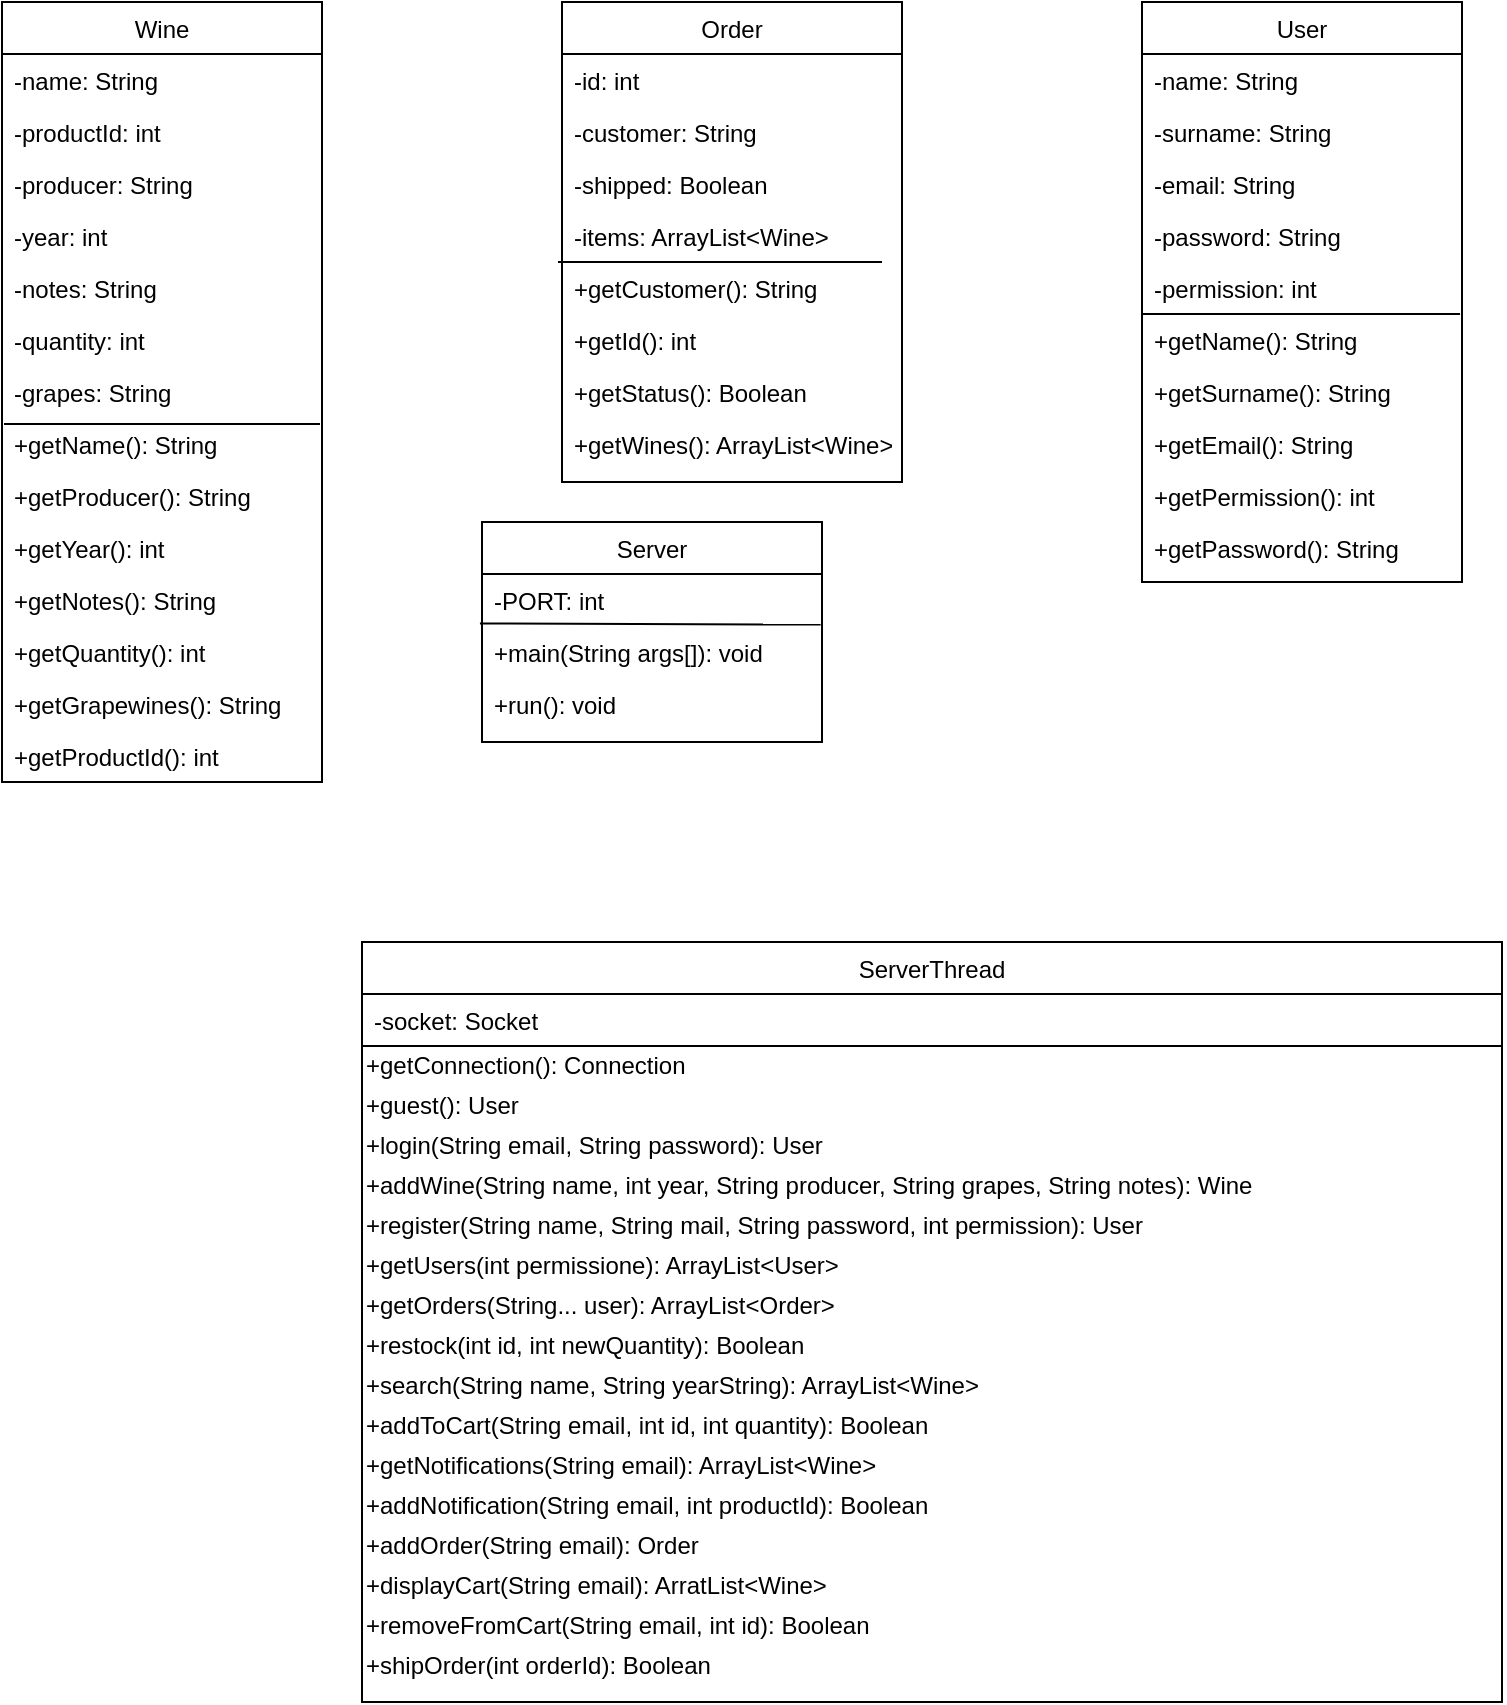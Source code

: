 <mxfile version="14.0.1" type="github">
  <diagram id="C5RBs43oDa-KdzZeNtuy" name="Page-1">
    <mxGraphModel dx="813" dy="1623" grid="1" gridSize="10" guides="1" tooltips="1" connect="1" arrows="1" fold="1" page="1" pageScale="1" pageWidth="827" pageHeight="1169" math="0" shadow="0">
      <root>
        <mxCell id="WIyWlLk6GJQsqaUBKTNV-0" />
        <mxCell id="WIyWlLk6GJQsqaUBKTNV-1" parent="WIyWlLk6GJQsqaUBKTNV-0" />
        <mxCell id="zkfFHV4jXpPFQw0GAbJ--6" value="Order" style="swimlane;fontStyle=0;align=center;verticalAlign=top;childLayout=stackLayout;horizontal=1;startSize=26;horizontalStack=0;resizeParent=1;resizeLast=0;collapsible=1;marginBottom=0;rounded=0;shadow=0;strokeWidth=1;" parent="WIyWlLk6GJQsqaUBKTNV-1" vertex="1">
          <mxGeometry x="320" y="-1120" width="170" height="240" as="geometry">
            <mxRectangle x="130" y="380" width="160" height="26" as="alternateBounds" />
          </mxGeometry>
        </mxCell>
        <mxCell id="zkfFHV4jXpPFQw0GAbJ--7" value="-id: int" style="text;align=left;verticalAlign=top;spacingLeft=4;spacingRight=4;overflow=hidden;rotatable=0;points=[[0,0.5],[1,0.5]];portConstraint=eastwest;" parent="zkfFHV4jXpPFQw0GAbJ--6" vertex="1">
          <mxGeometry y="26" width="170" height="26" as="geometry" />
        </mxCell>
        <mxCell id="zkfFHV4jXpPFQw0GAbJ--8" value="-customer: String" style="text;align=left;verticalAlign=top;spacingLeft=4;spacingRight=4;overflow=hidden;rotatable=0;points=[[0,0.5],[1,0.5]];portConstraint=eastwest;rounded=0;shadow=0;html=0;" parent="zkfFHV4jXpPFQw0GAbJ--6" vertex="1">
          <mxGeometry y="52" width="170" height="26" as="geometry" />
        </mxCell>
        <mxCell id="KHxgYw2skOJuKb-MiLeZ-36" value="-shipped: Boolean" style="text;align=left;verticalAlign=top;spacingLeft=4;spacingRight=4;overflow=hidden;rotatable=0;points=[[0,0.5],[1,0.5]];portConstraint=eastwest;rounded=0;shadow=0;html=0;" vertex="1" parent="zkfFHV4jXpPFQw0GAbJ--6">
          <mxGeometry y="78" width="170" height="26" as="geometry" />
        </mxCell>
        <mxCell id="KHxgYw2skOJuKb-MiLeZ-37" value="-items: ArrayList&lt;Wine&gt;" style="text;align=left;verticalAlign=top;spacingLeft=4;spacingRight=4;overflow=hidden;rotatable=0;points=[[0,0.5],[1,0.5]];portConstraint=eastwest;rounded=0;shadow=0;html=0;" vertex="1" parent="zkfFHV4jXpPFQw0GAbJ--6">
          <mxGeometry y="104" width="170" height="26" as="geometry" />
        </mxCell>
        <mxCell id="KHxgYw2skOJuKb-MiLeZ-39" value="" style="endArrow=none;html=1;" edge="1" parent="zkfFHV4jXpPFQw0GAbJ--6">
          <mxGeometry width="50" height="50" relative="1" as="geometry">
            <mxPoint x="-2" y="130" as="sourcePoint" />
            <mxPoint x="160" y="130" as="targetPoint" />
          </mxGeometry>
        </mxCell>
        <mxCell id="KHxgYw2skOJuKb-MiLeZ-44" value="+getCustomer(): String" style="text;align=left;verticalAlign=top;spacingLeft=4;spacingRight=4;overflow=hidden;rotatable=0;points=[[0,0.5],[1,0.5]];portConstraint=eastwest;rounded=0;shadow=0;html=0;" vertex="1" parent="zkfFHV4jXpPFQw0GAbJ--6">
          <mxGeometry y="130" width="170" height="26" as="geometry" />
        </mxCell>
        <mxCell id="KHxgYw2skOJuKb-MiLeZ-42" value="+getId(): int" style="text;align=left;verticalAlign=top;spacingLeft=4;spacingRight=4;overflow=hidden;rotatable=0;points=[[0,0.5],[1,0.5]];portConstraint=eastwest;rounded=0;shadow=0;html=0;" vertex="1" parent="zkfFHV4jXpPFQw0GAbJ--6">
          <mxGeometry y="156" width="170" height="26" as="geometry" />
        </mxCell>
        <mxCell id="KHxgYw2skOJuKb-MiLeZ-43" value="+getStatus(): Boolean" style="text;align=left;verticalAlign=top;spacingLeft=4;spacingRight=4;overflow=hidden;rotatable=0;points=[[0,0.5],[1,0.5]];portConstraint=eastwest;rounded=0;shadow=0;html=0;" vertex="1" parent="zkfFHV4jXpPFQw0GAbJ--6">
          <mxGeometry y="182" width="170" height="26" as="geometry" />
        </mxCell>
        <mxCell id="KHxgYw2skOJuKb-MiLeZ-41" value="+getWines(): ArrayList&lt;Wine&gt;" style="text;align=left;verticalAlign=top;spacingLeft=4;spacingRight=4;overflow=hidden;rotatable=0;points=[[0,0.5],[1,0.5]];portConstraint=eastwest;rounded=0;shadow=0;html=0;" vertex="1" parent="zkfFHV4jXpPFQw0GAbJ--6">
          <mxGeometry y="208" width="170" height="26" as="geometry" />
        </mxCell>
        <mxCell id="zkfFHV4jXpPFQw0GAbJ--17" value="Wine" style="swimlane;fontStyle=0;align=center;verticalAlign=top;childLayout=stackLayout;horizontal=1;startSize=26;horizontalStack=0;resizeParent=1;resizeLast=0;collapsible=1;marginBottom=0;rounded=0;shadow=0;strokeWidth=1;" parent="WIyWlLk6GJQsqaUBKTNV-1" vertex="1">
          <mxGeometry x="40" y="-1120" width="160" height="390" as="geometry">
            <mxRectangle x="550" y="140" width="160" height="26" as="alternateBounds" />
          </mxGeometry>
        </mxCell>
        <mxCell id="zkfFHV4jXpPFQw0GAbJ--18" value="-name: String" style="text;align=left;verticalAlign=top;spacingLeft=4;spacingRight=4;overflow=hidden;rotatable=0;points=[[0,0.5],[1,0.5]];portConstraint=eastwest;" parent="zkfFHV4jXpPFQw0GAbJ--17" vertex="1">
          <mxGeometry y="26" width="160" height="26" as="geometry" />
        </mxCell>
        <mxCell id="zkfFHV4jXpPFQw0GAbJ--19" value="-productId: int" style="text;align=left;verticalAlign=top;spacingLeft=4;spacingRight=4;overflow=hidden;rotatable=0;points=[[0,0.5],[1,0.5]];portConstraint=eastwest;rounded=0;shadow=0;html=0;" parent="zkfFHV4jXpPFQw0GAbJ--17" vertex="1">
          <mxGeometry y="52" width="160" height="26" as="geometry" />
        </mxCell>
        <mxCell id="zkfFHV4jXpPFQw0GAbJ--20" value="-producer: String" style="text;align=left;verticalAlign=top;spacingLeft=4;spacingRight=4;overflow=hidden;rotatable=0;points=[[0,0.5],[1,0.5]];portConstraint=eastwest;rounded=0;shadow=0;html=0;" parent="zkfFHV4jXpPFQw0GAbJ--17" vertex="1">
          <mxGeometry y="78" width="160" height="26" as="geometry" />
        </mxCell>
        <mxCell id="zkfFHV4jXpPFQw0GAbJ--21" value="-year: int" style="text;align=left;verticalAlign=top;spacingLeft=4;spacingRight=4;overflow=hidden;rotatable=0;points=[[0,0.5],[1,0.5]];portConstraint=eastwest;rounded=0;shadow=0;html=0;" parent="zkfFHV4jXpPFQw0GAbJ--17" vertex="1">
          <mxGeometry y="104" width="160" height="26" as="geometry" />
        </mxCell>
        <mxCell id="zkfFHV4jXpPFQw0GAbJ--22" value="-notes: String" style="text;align=left;verticalAlign=top;spacingLeft=4;spacingRight=4;overflow=hidden;rotatable=0;points=[[0,0.5],[1,0.5]];portConstraint=eastwest;rounded=0;shadow=0;html=0;" parent="zkfFHV4jXpPFQw0GAbJ--17" vertex="1">
          <mxGeometry y="130" width="160" height="26" as="geometry" />
        </mxCell>
        <mxCell id="KHxgYw2skOJuKb-MiLeZ-4" value="-quantity: int" style="text;align=left;verticalAlign=top;spacingLeft=4;spacingRight=4;overflow=hidden;rotatable=0;points=[[0,0.5],[1,0.5]];portConstraint=eastwest;rounded=0;shadow=0;html=0;" vertex="1" parent="zkfFHV4jXpPFQw0GAbJ--17">
          <mxGeometry y="156" width="160" height="26" as="geometry" />
        </mxCell>
        <mxCell id="KHxgYw2skOJuKb-MiLeZ-5" value="-grapes: String" style="text;align=left;verticalAlign=top;spacingLeft=4;spacingRight=4;overflow=hidden;rotatable=0;points=[[0,0.5],[1,0.5]];portConstraint=eastwest;rounded=0;shadow=0;html=0;" vertex="1" parent="zkfFHV4jXpPFQw0GAbJ--17">
          <mxGeometry y="182" width="160" height="26" as="geometry" />
        </mxCell>
        <mxCell id="KHxgYw2skOJuKb-MiLeZ-6" value="" style="endArrow=none;html=1;" edge="1" parent="zkfFHV4jXpPFQw0GAbJ--17">
          <mxGeometry width="50" height="50" relative="1" as="geometry">
            <mxPoint x="1" y="211" as="sourcePoint" />
            <mxPoint x="159" y="211" as="targetPoint" />
          </mxGeometry>
        </mxCell>
        <mxCell id="KHxgYw2skOJuKb-MiLeZ-7" value="+getName(): String" style="text;align=left;verticalAlign=top;spacingLeft=4;spacingRight=4;overflow=hidden;rotatable=0;points=[[0,0.5],[1,0.5]];portConstraint=eastwest;rounded=0;shadow=0;html=0;" vertex="1" parent="zkfFHV4jXpPFQw0GAbJ--17">
          <mxGeometry y="208" width="160" height="26" as="geometry" />
        </mxCell>
        <mxCell id="KHxgYw2skOJuKb-MiLeZ-8" value="+getProducer(): String" style="text;align=left;verticalAlign=top;spacingLeft=4;spacingRight=4;overflow=hidden;rotatable=0;points=[[0,0.5],[1,0.5]];portConstraint=eastwest;rounded=0;shadow=0;html=0;" vertex="1" parent="zkfFHV4jXpPFQw0GAbJ--17">
          <mxGeometry y="234" width="160" height="26" as="geometry" />
        </mxCell>
        <mxCell id="KHxgYw2skOJuKb-MiLeZ-10" value="+getYear(): int" style="text;align=left;verticalAlign=top;spacingLeft=4;spacingRight=4;overflow=hidden;rotatable=0;points=[[0,0.5],[1,0.5]];portConstraint=eastwest;rounded=0;shadow=0;html=0;" vertex="1" parent="zkfFHV4jXpPFQw0GAbJ--17">
          <mxGeometry y="260" width="160" height="26" as="geometry" />
        </mxCell>
        <mxCell id="KHxgYw2skOJuKb-MiLeZ-9" value="+getNotes(): String" style="text;align=left;verticalAlign=top;spacingLeft=4;spacingRight=4;overflow=hidden;rotatable=0;points=[[0,0.5],[1,0.5]];portConstraint=eastwest;rounded=0;shadow=0;html=0;" vertex="1" parent="zkfFHV4jXpPFQw0GAbJ--17">
          <mxGeometry y="286" width="160" height="26" as="geometry" />
        </mxCell>
        <mxCell id="KHxgYw2skOJuKb-MiLeZ-12" value="+getQuantity(): int" style="text;align=left;verticalAlign=top;spacingLeft=4;spacingRight=4;overflow=hidden;rotatable=0;points=[[0,0.5],[1,0.5]];portConstraint=eastwest;rounded=0;shadow=0;html=0;" vertex="1" parent="zkfFHV4jXpPFQw0GAbJ--17">
          <mxGeometry y="312" width="160" height="26" as="geometry" />
        </mxCell>
        <mxCell id="KHxgYw2skOJuKb-MiLeZ-11" value="+getGrapewines(): String" style="text;align=left;verticalAlign=top;spacingLeft=4;spacingRight=4;overflow=hidden;rotatable=0;points=[[0,0.5],[1,0.5]];portConstraint=eastwest;rounded=0;shadow=0;html=0;" vertex="1" parent="zkfFHV4jXpPFQw0GAbJ--17">
          <mxGeometry y="338" width="160" height="26" as="geometry" />
        </mxCell>
        <mxCell id="KHxgYw2skOJuKb-MiLeZ-13" value="+getProductId(): int" style="text;align=left;verticalAlign=top;spacingLeft=4;spacingRight=4;overflow=hidden;rotatable=0;points=[[0,0.5],[1,0.5]];portConstraint=eastwest;rounded=0;shadow=0;html=0;" vertex="1" parent="zkfFHV4jXpPFQw0GAbJ--17">
          <mxGeometry y="364" width="160" height="26" as="geometry" />
        </mxCell>
        <mxCell id="KHxgYw2skOJuKb-MiLeZ-16" value="User" style="swimlane;fontStyle=0;align=center;verticalAlign=top;childLayout=stackLayout;horizontal=1;startSize=26;horizontalStack=0;resizeParent=1;resizeLast=0;collapsible=1;marginBottom=0;rounded=0;shadow=0;strokeWidth=1;" vertex="1" parent="WIyWlLk6GJQsqaUBKTNV-1">
          <mxGeometry x="610" y="-1120" width="160" height="290" as="geometry">
            <mxRectangle x="550" y="140" width="160" height="26" as="alternateBounds" />
          </mxGeometry>
        </mxCell>
        <mxCell id="KHxgYw2skOJuKb-MiLeZ-17" value="-name: String" style="text;align=left;verticalAlign=top;spacingLeft=4;spacingRight=4;overflow=hidden;rotatable=0;points=[[0,0.5],[1,0.5]];portConstraint=eastwest;" vertex="1" parent="KHxgYw2skOJuKb-MiLeZ-16">
          <mxGeometry y="26" width="160" height="26" as="geometry" />
        </mxCell>
        <mxCell id="KHxgYw2skOJuKb-MiLeZ-18" value="-surname: String" style="text;align=left;verticalAlign=top;spacingLeft=4;spacingRight=4;overflow=hidden;rotatable=0;points=[[0,0.5],[1,0.5]];portConstraint=eastwest;rounded=0;shadow=0;html=0;" vertex="1" parent="KHxgYw2skOJuKb-MiLeZ-16">
          <mxGeometry y="52" width="160" height="26" as="geometry" />
        </mxCell>
        <mxCell id="KHxgYw2skOJuKb-MiLeZ-19" value="-email: String" style="text;align=left;verticalAlign=top;spacingLeft=4;spacingRight=4;overflow=hidden;rotatable=0;points=[[0,0.5],[1,0.5]];portConstraint=eastwest;rounded=0;shadow=0;html=0;" vertex="1" parent="KHxgYw2skOJuKb-MiLeZ-16">
          <mxGeometry y="78" width="160" height="26" as="geometry" />
        </mxCell>
        <mxCell id="KHxgYw2skOJuKb-MiLeZ-20" value="-password: String" style="text;align=left;verticalAlign=top;spacingLeft=4;spacingRight=4;overflow=hidden;rotatable=0;points=[[0,0.5],[1,0.5]];portConstraint=eastwest;rounded=0;shadow=0;html=0;" vertex="1" parent="KHxgYw2skOJuKb-MiLeZ-16">
          <mxGeometry y="104" width="160" height="26" as="geometry" />
        </mxCell>
        <mxCell id="KHxgYw2skOJuKb-MiLeZ-32" value="" style="endArrow=none;html=1;entryX=0.994;entryY=0;entryDx=0;entryDy=0;entryPerimeter=0;" edge="1" parent="KHxgYw2skOJuKb-MiLeZ-16" target="KHxgYw2skOJuKb-MiLeZ-25">
          <mxGeometry width="50" height="50" relative="1" as="geometry">
            <mxPoint y="156" as="sourcePoint" />
            <mxPoint x="50" y="106" as="targetPoint" />
          </mxGeometry>
        </mxCell>
        <mxCell id="KHxgYw2skOJuKb-MiLeZ-21" value="-permission: int" style="text;align=left;verticalAlign=top;spacingLeft=4;spacingRight=4;overflow=hidden;rotatable=0;points=[[0,0.5],[1,0.5]];portConstraint=eastwest;rounded=0;shadow=0;html=0;" vertex="1" parent="KHxgYw2skOJuKb-MiLeZ-16">
          <mxGeometry y="130" width="160" height="26" as="geometry" />
        </mxCell>
        <mxCell id="KHxgYw2skOJuKb-MiLeZ-25" value="+getName(): String" style="text;align=left;verticalAlign=top;spacingLeft=4;spacingRight=4;overflow=hidden;rotatable=0;points=[[0,0.5],[1,0.5]];portConstraint=eastwest;rounded=0;shadow=0;html=0;" vertex="1" parent="KHxgYw2skOJuKb-MiLeZ-16">
          <mxGeometry y="156" width="160" height="26" as="geometry" />
        </mxCell>
        <mxCell id="KHxgYw2skOJuKb-MiLeZ-28" value="+getSurname(): String" style="text;align=left;verticalAlign=top;spacingLeft=4;spacingRight=4;overflow=hidden;rotatable=0;points=[[0,0.5],[1,0.5]];portConstraint=eastwest;rounded=0;shadow=0;html=0;" vertex="1" parent="KHxgYw2skOJuKb-MiLeZ-16">
          <mxGeometry y="182" width="160" height="26" as="geometry" />
        </mxCell>
        <mxCell id="KHxgYw2skOJuKb-MiLeZ-35" value="+getEmail(): String" style="text;align=left;verticalAlign=top;spacingLeft=4;spacingRight=4;overflow=hidden;rotatable=0;points=[[0,0.5],[1,0.5]];portConstraint=eastwest;rounded=0;shadow=0;html=0;" vertex="1" parent="KHxgYw2skOJuKb-MiLeZ-16">
          <mxGeometry y="208" width="160" height="26" as="geometry" />
        </mxCell>
        <mxCell id="KHxgYw2skOJuKb-MiLeZ-34" value="+getPermission(): int" style="text;align=left;verticalAlign=top;spacingLeft=4;spacingRight=4;overflow=hidden;rotatable=0;points=[[0,0.5],[1,0.5]];portConstraint=eastwest;rounded=0;shadow=0;html=0;" vertex="1" parent="KHxgYw2skOJuKb-MiLeZ-16">
          <mxGeometry y="234" width="160" height="26" as="geometry" />
        </mxCell>
        <mxCell id="KHxgYw2skOJuKb-MiLeZ-33" value="+getPassword(): String" style="text;align=left;verticalAlign=top;spacingLeft=4;spacingRight=4;overflow=hidden;rotatable=0;points=[[0,0.5],[1,0.5]];portConstraint=eastwest;rounded=0;shadow=0;html=0;" vertex="1" parent="KHxgYw2skOJuKb-MiLeZ-16">
          <mxGeometry y="260" width="160" height="26" as="geometry" />
        </mxCell>
        <mxCell id="KHxgYw2skOJuKb-MiLeZ-70" value="ServerThread" style="swimlane;fontStyle=0;align=center;verticalAlign=top;childLayout=stackLayout;horizontal=1;startSize=26;horizontalStack=0;resizeParent=1;resizeLast=0;collapsible=1;marginBottom=0;rounded=0;shadow=0;strokeWidth=1;" vertex="1" parent="WIyWlLk6GJQsqaUBKTNV-1">
          <mxGeometry x="220" y="-650" width="570" height="380" as="geometry">
            <mxRectangle x="130" y="380" width="160" height="26" as="alternateBounds" />
          </mxGeometry>
        </mxCell>
        <mxCell id="KHxgYw2skOJuKb-MiLeZ-71" value="-socket: Socket" style="text;align=left;verticalAlign=top;spacingLeft=4;spacingRight=4;overflow=hidden;rotatable=0;points=[[0,0.5],[1,0.5]];portConstraint=eastwest;" vertex="1" parent="KHxgYw2skOJuKb-MiLeZ-70">
          <mxGeometry y="26" width="570" height="26" as="geometry" />
        </mxCell>
        <mxCell id="KHxgYw2skOJuKb-MiLeZ-75" value="" style="endArrow=none;html=1;entryX=1;entryY=0;entryDx=0;entryDy=0;exitX=0;exitY=0;exitDx=0;exitDy=0;" edge="1" parent="KHxgYw2skOJuKb-MiLeZ-70" source="KHxgYw2skOJuKb-MiLeZ-47" target="KHxgYw2skOJuKb-MiLeZ-47">
          <mxGeometry width="50" height="50" relative="1" as="geometry">
            <mxPoint x="-2" y="130" as="sourcePoint" />
            <mxPoint x="572.28" y="123.24" as="targetPoint" />
          </mxGeometry>
        </mxCell>
        <mxCell id="KHxgYw2skOJuKb-MiLeZ-47" value="+getConnection(): Connection" style="text;html=1;strokeColor=none;fillColor=none;align=left;verticalAlign=middle;whiteSpace=wrap;rounded=0;" vertex="1" parent="KHxgYw2skOJuKb-MiLeZ-70">
          <mxGeometry y="52" width="570" height="20" as="geometry" />
        </mxCell>
        <mxCell id="KHxgYw2skOJuKb-MiLeZ-48" value="+guest(): User" style="text;html=1;strokeColor=none;fillColor=none;align=left;verticalAlign=middle;whiteSpace=wrap;rounded=0;" vertex="1" parent="KHxgYw2skOJuKb-MiLeZ-70">
          <mxGeometry y="72" width="570" height="20" as="geometry" />
        </mxCell>
        <mxCell id="KHxgYw2skOJuKb-MiLeZ-49" value="+login(String email, String password): User" style="text;html=1;strokeColor=none;fillColor=none;align=left;verticalAlign=middle;whiteSpace=wrap;rounded=0;" vertex="1" parent="KHxgYw2skOJuKb-MiLeZ-70">
          <mxGeometry y="92" width="570" height="20" as="geometry" />
        </mxCell>
        <mxCell id="KHxgYw2skOJuKb-MiLeZ-50" value="+addWine(String name, int year, String producer, String grapes, String notes): Wine" style="text;html=1;strokeColor=none;fillColor=none;align=left;verticalAlign=middle;whiteSpace=wrap;rounded=0;" vertex="1" parent="KHxgYw2skOJuKb-MiLeZ-70">
          <mxGeometry y="112" width="570" height="20" as="geometry" />
        </mxCell>
        <mxCell id="KHxgYw2skOJuKb-MiLeZ-51" value="+register(String name, String mail, String password, int permission): User&amp;nbsp;" style="text;html=1;strokeColor=none;fillColor=none;align=left;verticalAlign=middle;whiteSpace=wrap;rounded=0;" vertex="1" parent="KHxgYw2skOJuKb-MiLeZ-70">
          <mxGeometry y="132" width="570" height="20" as="geometry" />
        </mxCell>
        <mxCell id="KHxgYw2skOJuKb-MiLeZ-52" value="+getUsers(int permissione): ArrayList&amp;lt;User&amp;gt;" style="text;html=1;strokeColor=none;fillColor=none;align=left;verticalAlign=middle;whiteSpace=wrap;rounded=0;" vertex="1" parent="KHxgYw2skOJuKb-MiLeZ-70">
          <mxGeometry y="152" width="570" height="20" as="geometry" />
        </mxCell>
        <mxCell id="KHxgYw2skOJuKb-MiLeZ-53" value="+getOrders(String... user): ArrayList&amp;lt;Order&amp;gt;" style="text;html=1;strokeColor=none;fillColor=none;align=left;verticalAlign=middle;whiteSpace=wrap;rounded=0;" vertex="1" parent="KHxgYw2skOJuKb-MiLeZ-70">
          <mxGeometry y="172" width="570" height="20" as="geometry" />
        </mxCell>
        <mxCell id="KHxgYw2skOJuKb-MiLeZ-54" value="+restock(int id, int newQuantity): Boolean" style="text;html=1;strokeColor=none;fillColor=none;align=left;verticalAlign=middle;whiteSpace=wrap;rounded=0;" vertex="1" parent="KHxgYw2skOJuKb-MiLeZ-70">
          <mxGeometry y="192" width="570" height="20" as="geometry" />
        </mxCell>
        <mxCell id="KHxgYw2skOJuKb-MiLeZ-55" value="+search(String name, String yearString): ArrayList&amp;lt;Wine&amp;gt;" style="text;html=1;strokeColor=none;fillColor=none;align=left;verticalAlign=middle;whiteSpace=wrap;rounded=0;" vertex="1" parent="KHxgYw2skOJuKb-MiLeZ-70">
          <mxGeometry y="212" width="570" height="20" as="geometry" />
        </mxCell>
        <mxCell id="KHxgYw2skOJuKb-MiLeZ-56" value="+addToCart(String email, int id, int quantity): Boolean" style="text;html=1;strokeColor=none;fillColor=none;align=left;verticalAlign=middle;whiteSpace=wrap;rounded=0;" vertex="1" parent="KHxgYw2skOJuKb-MiLeZ-70">
          <mxGeometry y="232" width="570" height="20" as="geometry" />
        </mxCell>
        <mxCell id="KHxgYw2skOJuKb-MiLeZ-57" value="+getNotifications(String email): ArrayList&amp;lt;Wine&amp;gt;" style="text;html=1;strokeColor=none;fillColor=none;align=left;verticalAlign=middle;whiteSpace=wrap;rounded=0;" vertex="1" parent="KHxgYw2skOJuKb-MiLeZ-70">
          <mxGeometry y="252" width="570" height="20" as="geometry" />
        </mxCell>
        <mxCell id="KHxgYw2skOJuKb-MiLeZ-58" value="+addNotification(String email, int productId): Boolean" style="text;html=1;strokeColor=none;fillColor=none;align=left;verticalAlign=middle;whiteSpace=wrap;rounded=0;" vertex="1" parent="KHxgYw2skOJuKb-MiLeZ-70">
          <mxGeometry y="272" width="570" height="20" as="geometry" />
        </mxCell>
        <mxCell id="KHxgYw2skOJuKb-MiLeZ-59" value="+addOrder(String email): Order" style="text;html=1;strokeColor=none;fillColor=none;align=left;verticalAlign=middle;whiteSpace=wrap;rounded=0;" vertex="1" parent="KHxgYw2skOJuKb-MiLeZ-70">
          <mxGeometry y="292" width="570" height="20" as="geometry" />
        </mxCell>
        <mxCell id="KHxgYw2skOJuKb-MiLeZ-60" value="+displayCart(String email): ArratList&amp;lt;Wine&amp;gt;" style="text;html=1;strokeColor=none;fillColor=none;align=left;verticalAlign=middle;whiteSpace=wrap;rounded=0;" vertex="1" parent="KHxgYw2skOJuKb-MiLeZ-70">
          <mxGeometry y="312" width="570" height="20" as="geometry" />
        </mxCell>
        <mxCell id="KHxgYw2skOJuKb-MiLeZ-61" value="+removeFromCart(String email, int id): Boolean" style="text;html=1;strokeColor=none;fillColor=none;align=left;verticalAlign=middle;whiteSpace=wrap;rounded=0;" vertex="1" parent="KHxgYw2skOJuKb-MiLeZ-70">
          <mxGeometry y="332" width="570" height="20" as="geometry" />
        </mxCell>
        <mxCell id="KHxgYw2skOJuKb-MiLeZ-62" value="+shipOrder(int orderId): Boolean" style="text;html=1;strokeColor=none;fillColor=none;align=left;verticalAlign=middle;whiteSpace=wrap;rounded=0;" vertex="1" parent="KHxgYw2skOJuKb-MiLeZ-70">
          <mxGeometry y="352" width="570" height="20" as="geometry" />
        </mxCell>
        <mxCell id="KHxgYw2skOJuKb-MiLeZ-80" value="Server" style="swimlane;fontStyle=0;align=center;verticalAlign=top;childLayout=stackLayout;horizontal=1;startSize=26;horizontalStack=0;resizeParent=1;resizeLast=0;collapsible=1;marginBottom=0;rounded=0;shadow=0;strokeWidth=1;" vertex="1" parent="WIyWlLk6GJQsqaUBKTNV-1">
          <mxGeometry x="280" y="-860" width="170" height="110" as="geometry">
            <mxRectangle x="130" y="380" width="160" height="26" as="alternateBounds" />
          </mxGeometry>
        </mxCell>
        <mxCell id="KHxgYw2skOJuKb-MiLeZ-81" value="-PORT: int" style="text;align=left;verticalAlign=top;spacingLeft=4;spacingRight=4;overflow=hidden;rotatable=0;points=[[0,0.5],[1,0.5]];portConstraint=eastwest;" vertex="1" parent="KHxgYw2skOJuKb-MiLeZ-80">
          <mxGeometry y="26" width="170" height="26" as="geometry" />
        </mxCell>
        <mxCell id="KHxgYw2skOJuKb-MiLeZ-85" value="" style="endArrow=none;html=1;exitX=-0.006;exitY=0.951;exitDx=0;exitDy=0;entryX=0.996;entryY=0.973;entryDx=0;entryDy=0;exitPerimeter=0;entryPerimeter=0;" edge="1" parent="KHxgYw2skOJuKb-MiLeZ-80" source="KHxgYw2skOJuKb-MiLeZ-81" target="KHxgYw2skOJuKb-MiLeZ-81">
          <mxGeometry width="50" height="50" relative="1" as="geometry">
            <mxPoint x="-2" y="130" as="sourcePoint" />
            <mxPoint x="169" y="52" as="targetPoint" />
          </mxGeometry>
        </mxCell>
        <mxCell id="KHxgYw2skOJuKb-MiLeZ-91" value="+main(String args[]): void" style="text;align=left;verticalAlign=top;spacingLeft=4;spacingRight=4;overflow=hidden;rotatable=0;points=[[0,0.5],[1,0.5]];portConstraint=eastwest;rounded=0;shadow=0;html=0;" vertex="1" parent="KHxgYw2skOJuKb-MiLeZ-80">
          <mxGeometry y="52" width="170" height="26" as="geometry" />
        </mxCell>
        <mxCell id="KHxgYw2skOJuKb-MiLeZ-92" value="+run(): void" style="text;align=left;verticalAlign=top;spacingLeft=4;spacingRight=4;overflow=hidden;rotatable=0;points=[[0,0.5],[1,0.5]];portConstraint=eastwest;rounded=0;shadow=0;html=0;" vertex="1" parent="KHxgYw2skOJuKb-MiLeZ-80">
          <mxGeometry y="78" width="170" height="26" as="geometry" />
        </mxCell>
      </root>
    </mxGraphModel>
  </diagram>
</mxfile>
